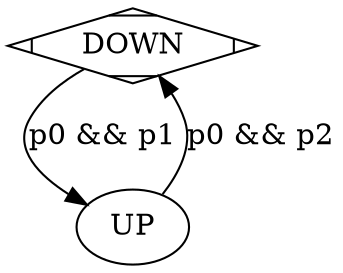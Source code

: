 digraph DOWN{
DOWN[shape="Mdiamond"];
UP -> DOWN [label = "p0 && p2"];
DOWN -> UP [label = "p0 && p1"];
}
